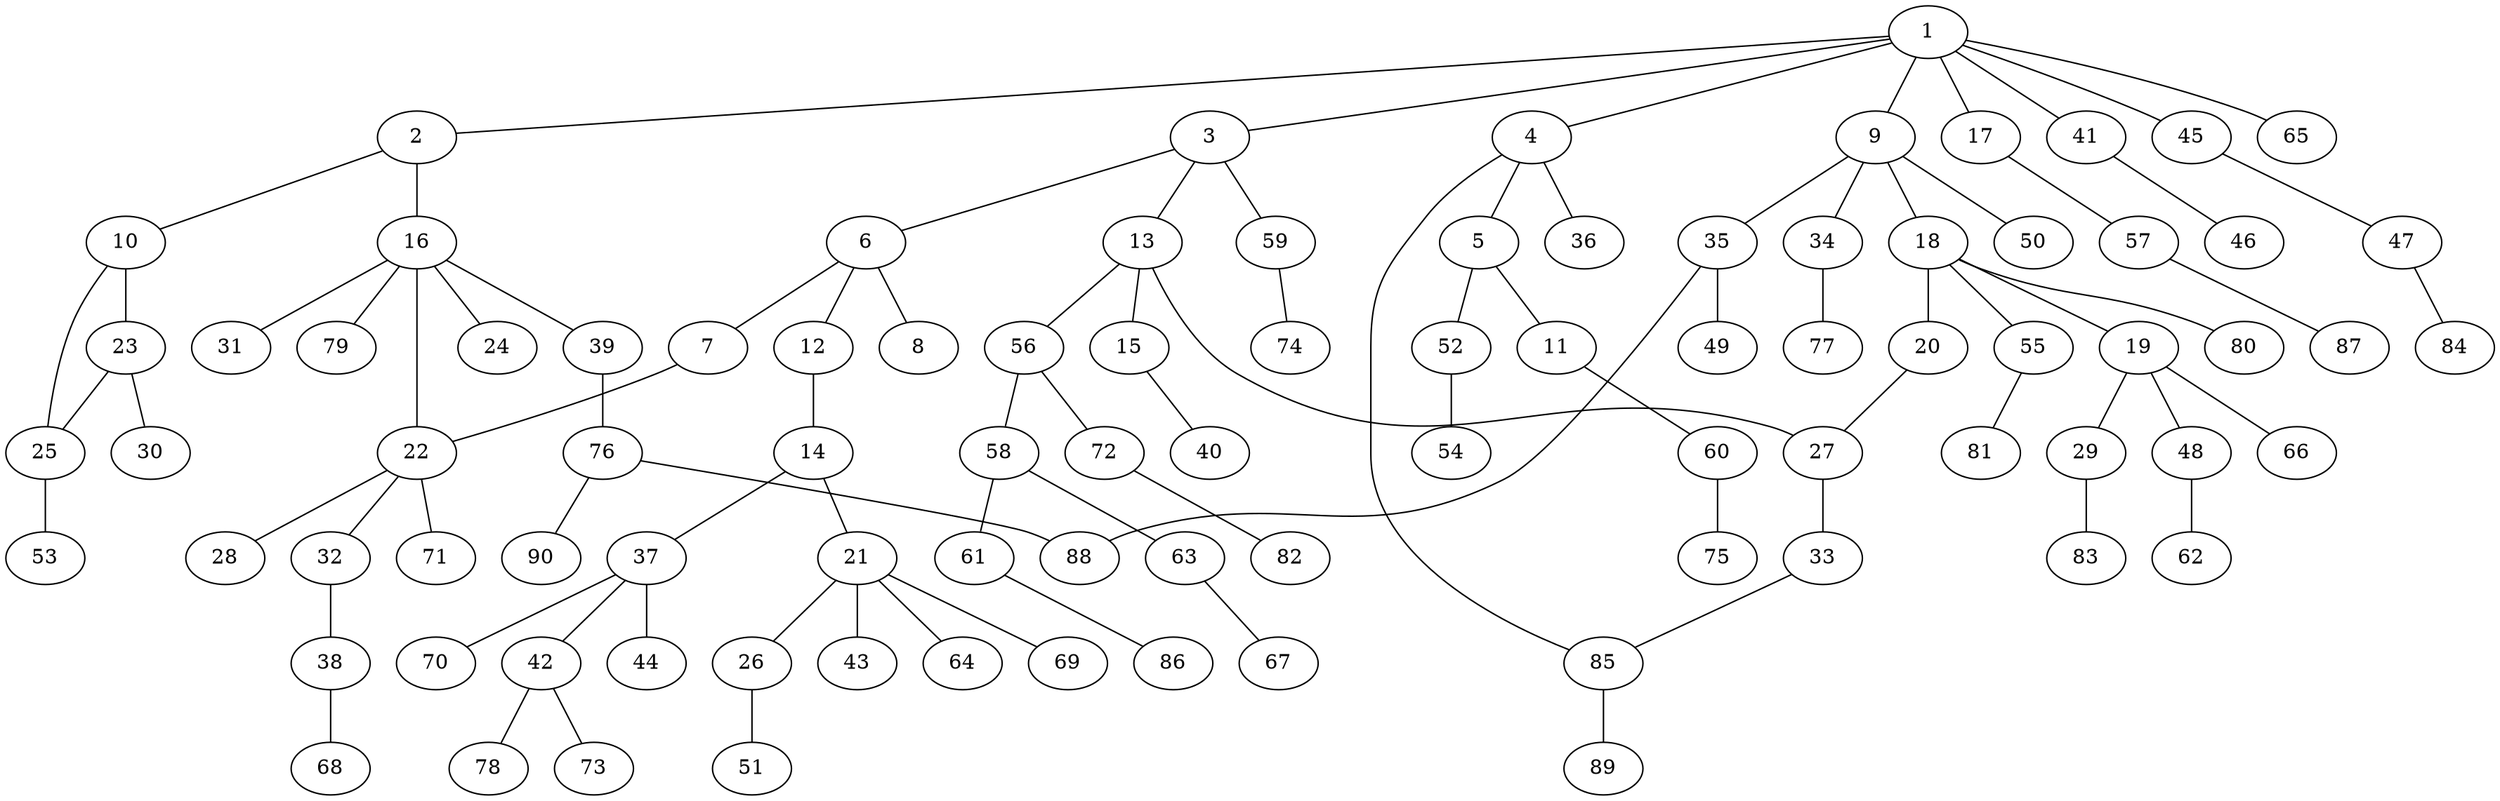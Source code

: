 graph graphname {1--2
1--3
1--4
1--9
1--17
1--41
1--45
1--65
2--10
2--16
3--6
3--13
3--59
4--5
4--36
4--85
5--11
5--52
6--7
6--8
6--12
7--22
9--18
9--34
9--35
9--50
10--23
10--25
11--60
12--14
13--15
13--27
13--56
14--21
14--37
15--40
16--22
16--24
16--31
16--39
16--79
17--57
18--19
18--20
18--55
18--80
19--29
19--48
19--66
20--27
21--26
21--43
21--64
21--69
22--28
22--32
22--71
23--25
23--30
25--53
26--51
27--33
29--83
32--38
33--85
34--77
35--49
35--88
37--42
37--44
37--70
38--68
39--76
41--46
42--73
42--78
45--47
47--84
48--62
52--54
55--81
56--58
56--72
57--87
58--61
58--63
59--74
60--75
61--86
63--67
72--82
76--88
76--90
85--89
}